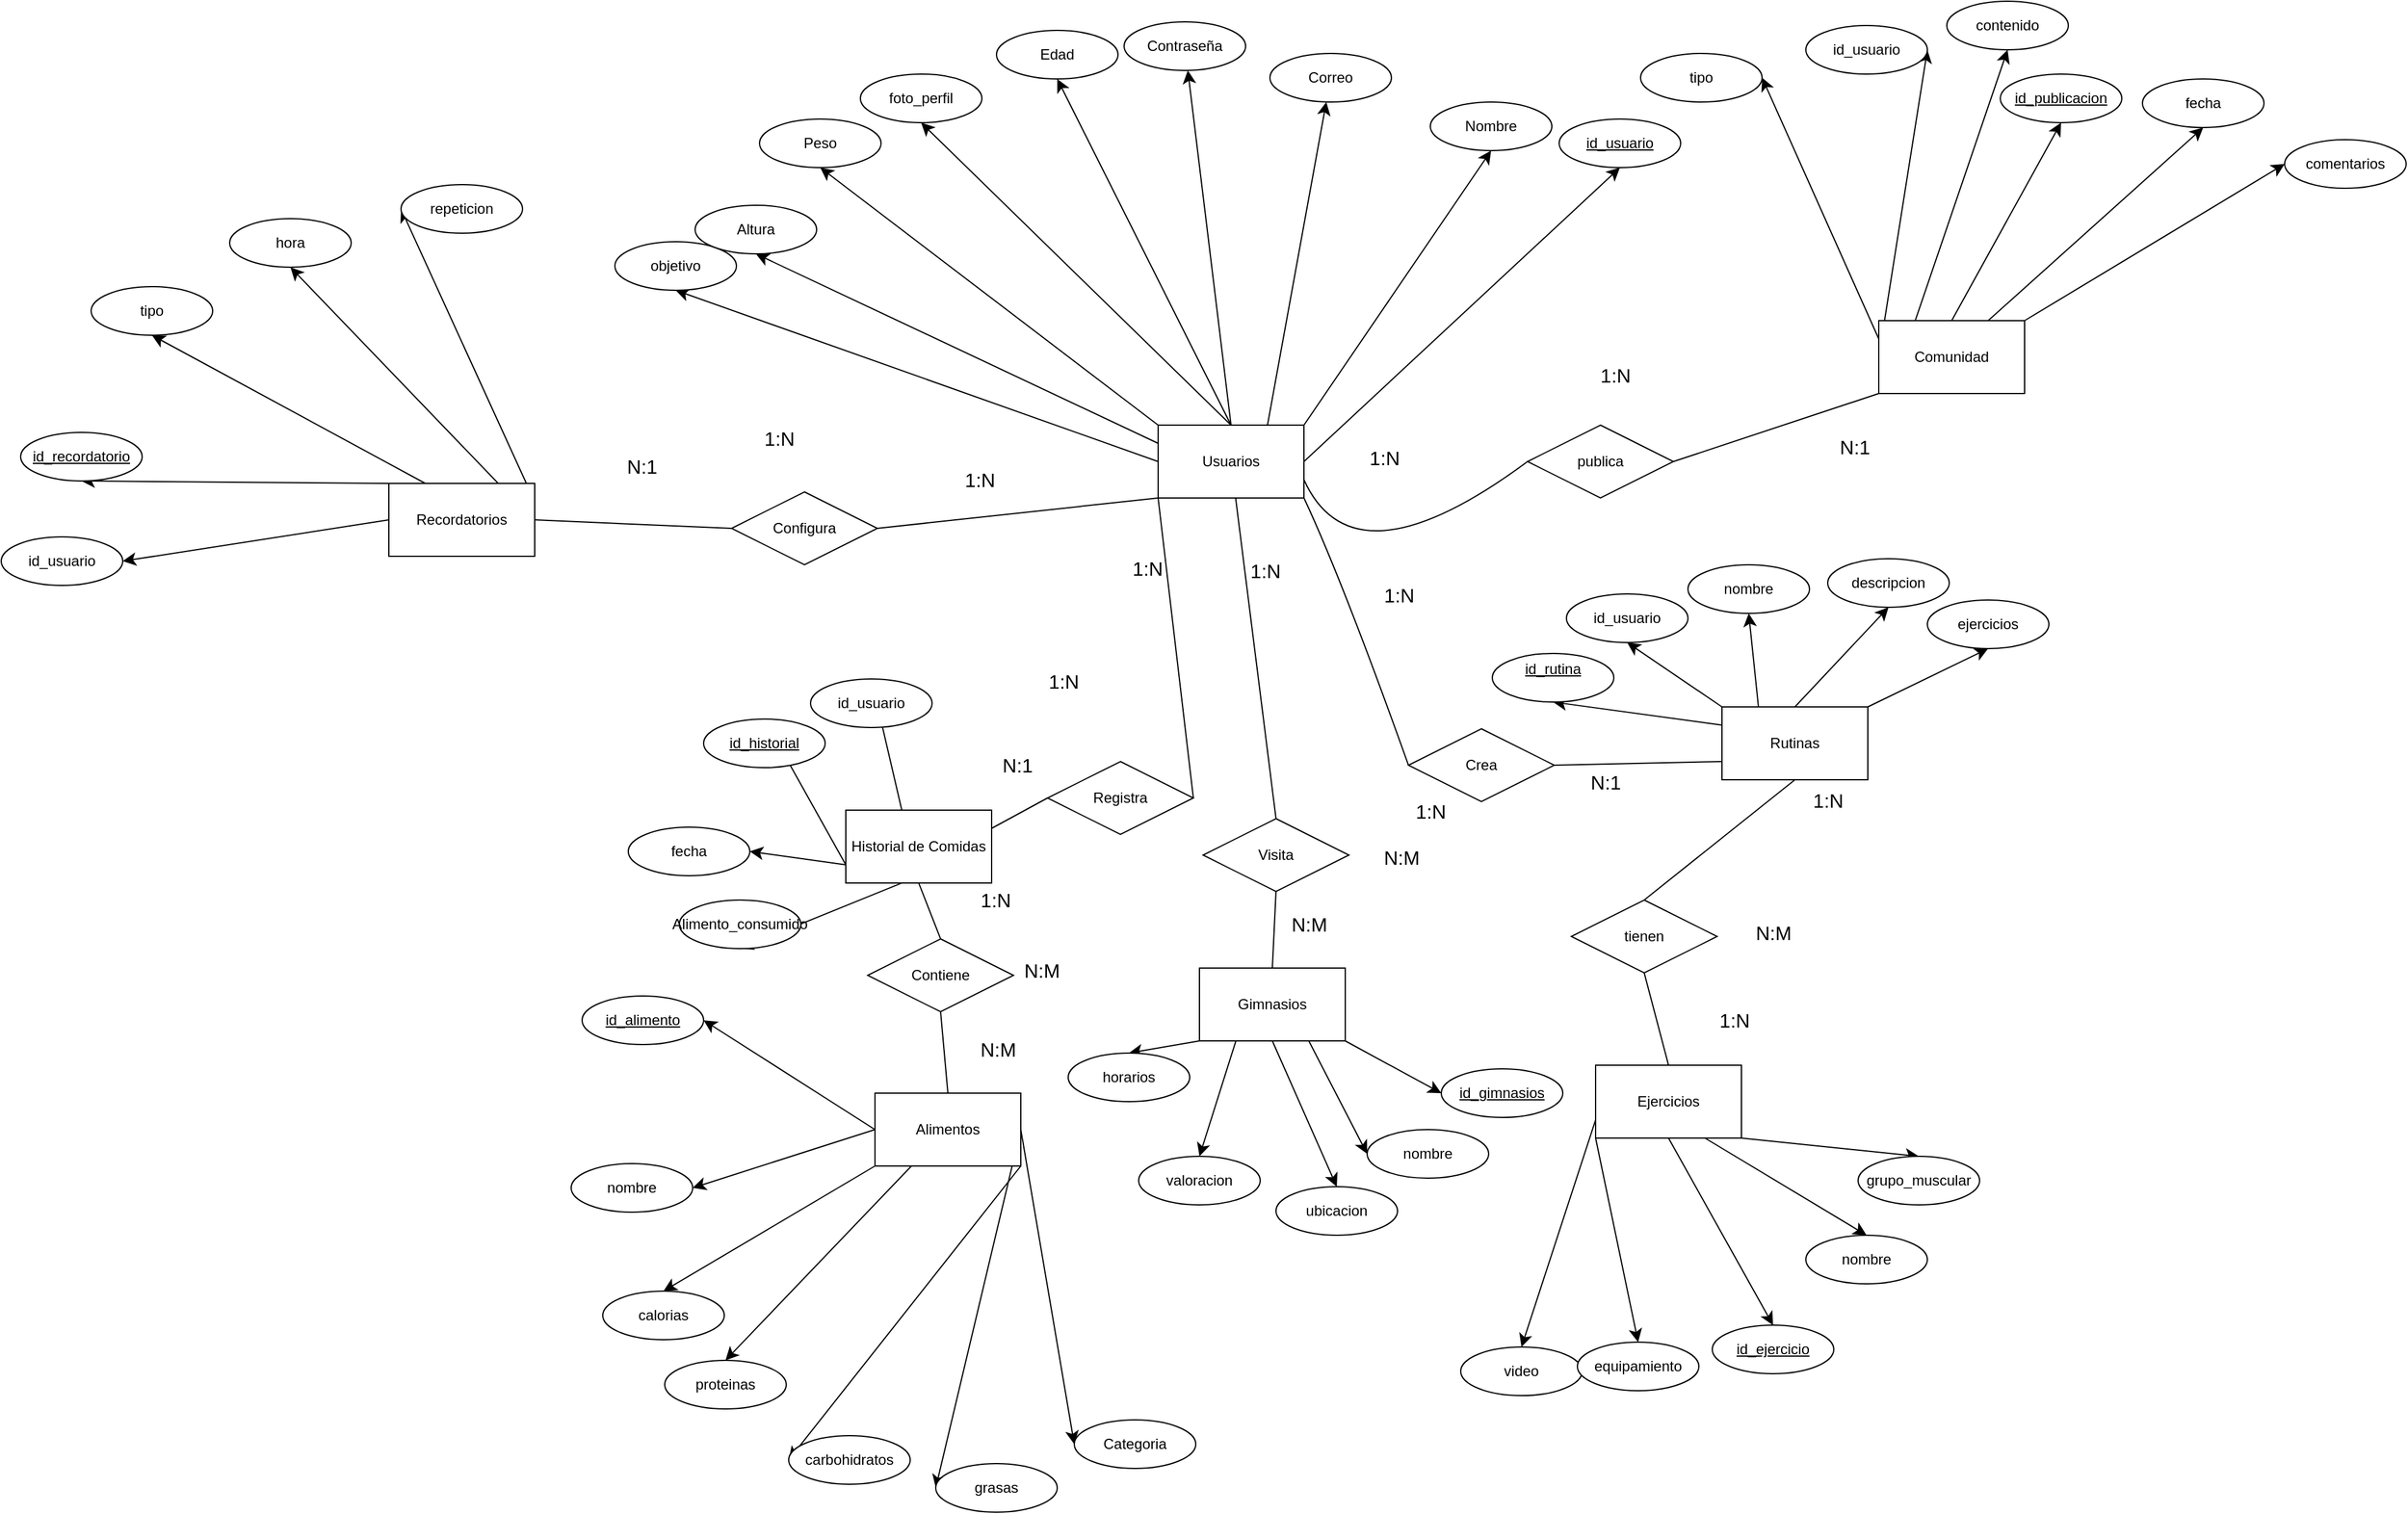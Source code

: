 <mxfile version="26.1.3">
  <diagram name="Página-1" id="ZFPIYRU_1fItYgT34Y11">
    <mxGraphModel dx="3102" dy="2144" grid="0" gridSize="10" guides="1" tooltips="1" connect="1" arrows="1" fold="1" page="0" pageScale="1" pageWidth="827" pageHeight="1169" math="0" shadow="0">
      <root>
        <mxCell id="0" />
        <mxCell id="1" parent="0" />
        <mxCell id="3aDAad2qyYazp_NvO-JW-19" style="edgeStyle=none;curved=1;rounded=0;orthogonalLoop=1;jettySize=auto;html=1;exitX=0.5;exitY=0;exitDx=0;exitDy=0;fontSize=12;startSize=8;endSize=8;" edge="1" parent="1" source="3aDAad2qyYazp_NvO-JW-2" target="3aDAad2qyYazp_NvO-JW-18">
          <mxGeometry relative="1" as="geometry" />
        </mxCell>
        <mxCell id="3aDAad2qyYazp_NvO-JW-20" style="edgeStyle=none;curved=1;rounded=0;orthogonalLoop=1;jettySize=auto;html=1;exitX=0.75;exitY=0;exitDx=0;exitDy=0;fontSize=12;startSize=8;endSize=8;" edge="1" parent="1" source="3aDAad2qyYazp_NvO-JW-2" target="3aDAad2qyYazp_NvO-JW-17">
          <mxGeometry relative="1" as="geometry" />
        </mxCell>
        <mxCell id="3aDAad2qyYazp_NvO-JW-21" style="edgeStyle=none;curved=1;rounded=0;orthogonalLoop=1;jettySize=auto;html=1;exitX=1;exitY=0;exitDx=0;exitDy=0;entryX=0.5;entryY=1;entryDx=0;entryDy=0;fontSize=12;startSize=8;endSize=8;" edge="1" parent="1" source="3aDAad2qyYazp_NvO-JW-2" target="3aDAad2qyYazp_NvO-JW-16">
          <mxGeometry relative="1" as="geometry" />
        </mxCell>
        <mxCell id="3aDAad2qyYazp_NvO-JW-22" style="edgeStyle=none;curved=1;rounded=0;orthogonalLoop=1;jettySize=auto;html=1;exitX=0.5;exitY=0;exitDx=0;exitDy=0;entryX=0.5;entryY=1;entryDx=0;entryDy=0;fontSize=12;startSize=8;endSize=8;" edge="1" parent="1" source="3aDAad2qyYazp_NvO-JW-2" target="3aDAad2qyYazp_NvO-JW-15">
          <mxGeometry relative="1" as="geometry" />
        </mxCell>
        <mxCell id="3aDAad2qyYazp_NvO-JW-23" style="edgeStyle=none;curved=1;rounded=0;orthogonalLoop=1;jettySize=auto;html=1;exitX=0.5;exitY=0;exitDx=0;exitDy=0;entryX=0.5;entryY=1;entryDx=0;entryDy=0;fontSize=12;startSize=8;endSize=8;" edge="1" parent="1" source="3aDAad2qyYazp_NvO-JW-2" target="3aDAad2qyYazp_NvO-JW-14">
          <mxGeometry relative="1" as="geometry" />
        </mxCell>
        <mxCell id="3aDAad2qyYazp_NvO-JW-24" style="edgeStyle=none;curved=1;rounded=0;orthogonalLoop=1;jettySize=auto;html=1;exitX=0;exitY=0;exitDx=0;exitDy=0;entryX=0.5;entryY=1;entryDx=0;entryDy=0;fontSize=12;startSize=8;endSize=8;" edge="1" parent="1" source="3aDAad2qyYazp_NvO-JW-2" target="3aDAad2qyYazp_NvO-JW-13">
          <mxGeometry relative="1" as="geometry" />
        </mxCell>
        <mxCell id="3aDAad2qyYazp_NvO-JW-27" style="edgeStyle=none;curved=1;rounded=0;orthogonalLoop=1;jettySize=auto;html=1;exitX=0;exitY=0.5;exitDx=0;exitDy=0;entryX=0.5;entryY=1;entryDx=0;entryDy=0;fontSize=12;startSize=8;endSize=8;" edge="1" parent="1" source="3aDAad2qyYazp_NvO-JW-2" target="3aDAad2qyYazp_NvO-JW-10">
          <mxGeometry relative="1" as="geometry" />
        </mxCell>
        <mxCell id="3aDAad2qyYazp_NvO-JW-28" style="edgeStyle=none;curved=1;rounded=0;orthogonalLoop=1;jettySize=auto;html=1;exitX=0;exitY=0.25;exitDx=0;exitDy=0;entryX=0.5;entryY=1;entryDx=0;entryDy=0;fontSize=12;startSize=8;endSize=8;" edge="1" parent="1" source="3aDAad2qyYazp_NvO-JW-2" target="3aDAad2qyYazp_NvO-JW-11">
          <mxGeometry relative="1" as="geometry" />
        </mxCell>
        <mxCell id="3aDAad2qyYazp_NvO-JW-30" style="edgeStyle=none;curved=1;rounded=0;orthogonalLoop=1;jettySize=auto;html=1;exitX=1;exitY=0.5;exitDx=0;exitDy=0;entryX=0.5;entryY=1;entryDx=0;entryDy=0;fontSize=12;startSize=8;endSize=8;" edge="1" parent="1" source="3aDAad2qyYazp_NvO-JW-2" target="3aDAad2qyYazp_NvO-JW-29">
          <mxGeometry relative="1" as="geometry" />
        </mxCell>
        <mxCell id="3aDAad2qyYazp_NvO-JW-2" value="Usuarios" style="rounded=0;whiteSpace=wrap;html=1;" vertex="1" parent="1">
          <mxGeometry x="-497" y="-219" width="120" height="60" as="geometry" />
        </mxCell>
        <mxCell id="3aDAad2qyYazp_NvO-JW-38" style="edgeStyle=none;curved=1;rounded=0;orthogonalLoop=1;jettySize=auto;html=1;exitX=0;exitY=0.5;exitDx=0;exitDy=0;entryX=1;entryY=0.5;entryDx=0;entryDy=0;fontSize=12;startSize=8;endSize=8;" edge="1" parent="1" source="3aDAad2qyYazp_NvO-JW-3" target="3aDAad2qyYazp_NvO-JW-31">
          <mxGeometry relative="1" as="geometry" />
        </mxCell>
        <mxCell id="3aDAad2qyYazp_NvO-JW-39" style="edgeStyle=none;curved=1;rounded=0;orthogonalLoop=1;jettySize=auto;html=1;exitX=0;exitY=0.5;exitDx=0;exitDy=0;entryX=1;entryY=0.5;entryDx=0;entryDy=0;fontSize=12;startSize=8;endSize=8;" edge="1" parent="1" source="3aDAad2qyYazp_NvO-JW-3" target="3aDAad2qyYazp_NvO-JW-32">
          <mxGeometry relative="1" as="geometry" />
        </mxCell>
        <mxCell id="3aDAad2qyYazp_NvO-JW-40" style="edgeStyle=none;curved=1;rounded=0;orthogonalLoop=1;jettySize=auto;html=1;exitX=0;exitY=1;exitDx=0;exitDy=0;entryX=0.5;entryY=0;entryDx=0;entryDy=0;fontSize=12;startSize=8;endSize=8;" edge="1" parent="1" source="3aDAad2qyYazp_NvO-JW-3" target="3aDAad2qyYazp_NvO-JW-37">
          <mxGeometry relative="1" as="geometry" />
        </mxCell>
        <mxCell id="3aDAad2qyYazp_NvO-JW-41" style="edgeStyle=none;curved=1;rounded=0;orthogonalLoop=1;jettySize=auto;html=1;exitX=0.25;exitY=1;exitDx=0;exitDy=0;entryX=0.5;entryY=0;entryDx=0;entryDy=0;fontSize=12;startSize=8;endSize=8;" edge="1" parent="1" source="3aDAad2qyYazp_NvO-JW-3" target="3aDAad2qyYazp_NvO-JW-36">
          <mxGeometry relative="1" as="geometry" />
        </mxCell>
        <mxCell id="3aDAad2qyYazp_NvO-JW-42" style="edgeStyle=none;curved=1;rounded=0;orthogonalLoop=1;jettySize=auto;html=1;exitX=1;exitY=1;exitDx=0;exitDy=0;entryX=0;entryY=0.5;entryDx=0;entryDy=0;fontSize=12;startSize=8;endSize=8;" edge="1" parent="1" source="3aDAad2qyYazp_NvO-JW-3" target="3aDAad2qyYazp_NvO-JW-35">
          <mxGeometry relative="1" as="geometry" />
        </mxCell>
        <mxCell id="3aDAad2qyYazp_NvO-JW-43" style="edgeStyle=none;curved=1;rounded=0;orthogonalLoop=1;jettySize=auto;html=1;exitX=1;exitY=0.5;exitDx=0;exitDy=0;entryX=0;entryY=0.5;entryDx=0;entryDy=0;fontSize=12;startSize=8;endSize=8;" edge="1" parent="1" source="3aDAad2qyYazp_NvO-JW-3" target="3aDAad2qyYazp_NvO-JW-34">
          <mxGeometry relative="1" as="geometry" />
        </mxCell>
        <mxCell id="3aDAad2qyYazp_NvO-JW-46" style="edgeStyle=none;curved=1;rounded=0;orthogonalLoop=1;jettySize=auto;html=1;exitX=1;exitY=0.5;exitDx=0;exitDy=0;entryX=0;entryY=0.5;entryDx=0;entryDy=0;fontSize=12;startSize=8;endSize=8;" edge="1" parent="1" source="3aDAad2qyYazp_NvO-JW-3" target="3aDAad2qyYazp_NvO-JW-45">
          <mxGeometry relative="1" as="geometry" />
        </mxCell>
        <mxCell id="3aDAad2qyYazp_NvO-JW-3" value="Alimentos" style="rounded=0;whiteSpace=wrap;html=1;" vertex="1" parent="1">
          <mxGeometry x="-730" y="331" width="120" height="60" as="geometry" />
        </mxCell>
        <mxCell id="3aDAad2qyYazp_NvO-JW-50" style="edgeStyle=none;curved=1;rounded=0;orthogonalLoop=1;jettySize=auto;html=1;exitX=0;exitY=0.75;exitDx=0;exitDy=0;entryX=0.5;entryY=0;entryDx=0;entryDy=0;fontSize=12;startSize=8;endSize=8;" edge="1" parent="1" source="3aDAad2qyYazp_NvO-JW-4" target="3aDAad2qyYazp_NvO-JW-49">
          <mxGeometry relative="1" as="geometry" />
        </mxCell>
        <mxCell id="3aDAad2qyYazp_NvO-JW-51" style="edgeStyle=none;curved=1;rounded=0;orthogonalLoop=1;jettySize=auto;html=1;exitX=0.5;exitY=1;exitDx=0;exitDy=0;entryX=0.5;entryY=0;entryDx=0;entryDy=0;fontSize=12;startSize=8;endSize=8;" edge="1" parent="1" source="3aDAad2qyYazp_NvO-JW-4" target="3aDAad2qyYazp_NvO-JW-48">
          <mxGeometry relative="1" as="geometry" />
        </mxCell>
        <mxCell id="3aDAad2qyYazp_NvO-JW-54" style="edgeStyle=none;curved=1;rounded=0;orthogonalLoop=1;jettySize=auto;html=1;exitX=1;exitY=0.5;exitDx=0;exitDy=0;entryX=0.5;entryY=0;entryDx=0;entryDy=0;fontSize=12;startSize=8;endSize=8;" edge="1" parent="1" source="3aDAad2qyYazp_NvO-JW-4" target="3aDAad2qyYazp_NvO-JW-53">
          <mxGeometry relative="1" as="geometry" />
        </mxCell>
        <mxCell id="3aDAad2qyYazp_NvO-JW-4" value="Historial de Comidas" style="rounded=0;whiteSpace=wrap;html=1;" vertex="1" parent="1">
          <mxGeometry x="-754" y="98" width="120" height="60" as="geometry" />
        </mxCell>
        <mxCell id="3aDAad2qyYazp_NvO-JW-60" style="edgeStyle=none;curved=1;rounded=0;orthogonalLoop=1;jettySize=auto;html=1;exitX=0;exitY=0;exitDx=0;exitDy=0;entryX=0.5;entryY=1;entryDx=0;entryDy=0;fontSize=12;startSize=8;endSize=8;" edge="1" parent="1" source="3aDAad2qyYazp_NvO-JW-5" target="3aDAad2qyYazp_NvO-JW-59">
          <mxGeometry relative="1" as="geometry" />
        </mxCell>
        <mxCell id="3aDAad2qyYazp_NvO-JW-61" style="edgeStyle=none;curved=1;rounded=0;orthogonalLoop=1;jettySize=auto;html=1;exitX=0.25;exitY=0;exitDx=0;exitDy=0;entryX=0.5;entryY=1;entryDx=0;entryDy=0;fontSize=12;startSize=8;endSize=8;" edge="1" parent="1" source="3aDAad2qyYazp_NvO-JW-5" target="3aDAad2qyYazp_NvO-JW-58">
          <mxGeometry relative="1" as="geometry" />
        </mxCell>
        <mxCell id="3aDAad2qyYazp_NvO-JW-62" style="edgeStyle=none;curved=1;rounded=0;orthogonalLoop=1;jettySize=auto;html=1;exitX=0.5;exitY=0;exitDx=0;exitDy=0;entryX=0.5;entryY=1;entryDx=0;entryDy=0;fontSize=12;startSize=8;endSize=8;" edge="1" parent="1" source="3aDAad2qyYazp_NvO-JW-5" target="3aDAad2qyYazp_NvO-JW-57">
          <mxGeometry relative="1" as="geometry" />
        </mxCell>
        <mxCell id="3aDAad2qyYazp_NvO-JW-63" style="edgeStyle=none;curved=1;rounded=0;orthogonalLoop=1;jettySize=auto;html=1;exitX=1;exitY=0;exitDx=0;exitDy=0;entryX=0.5;entryY=1;entryDx=0;entryDy=0;fontSize=12;startSize=8;endSize=8;" edge="1" parent="1" source="3aDAad2qyYazp_NvO-JW-5" target="3aDAad2qyYazp_NvO-JW-56">
          <mxGeometry relative="1" as="geometry" />
        </mxCell>
        <mxCell id="3aDAad2qyYazp_NvO-JW-64" style="edgeStyle=none;curved=1;rounded=0;orthogonalLoop=1;jettySize=auto;html=1;exitX=0;exitY=0.25;exitDx=0;exitDy=0;entryX=0.5;entryY=1;entryDx=0;entryDy=0;fontSize=12;startSize=8;endSize=8;" edge="1" parent="1" source="3aDAad2qyYazp_NvO-JW-5" target="3aDAad2qyYazp_NvO-JW-55">
          <mxGeometry relative="1" as="geometry" />
        </mxCell>
        <mxCell id="3aDAad2qyYazp_NvO-JW-5" value="Rutinas" style="rounded=0;whiteSpace=wrap;html=1;" vertex="1" parent="1">
          <mxGeometry x="-33" y="13" width="120" height="60" as="geometry" />
        </mxCell>
        <mxCell id="3aDAad2qyYazp_NvO-JW-70" style="edgeStyle=none;curved=1;rounded=0;orthogonalLoop=1;jettySize=auto;html=1;exitX=0;exitY=1;exitDx=0;exitDy=0;entryX=0.5;entryY=0;entryDx=0;entryDy=0;fontSize=12;startSize=8;endSize=8;" edge="1" parent="1" source="3aDAad2qyYazp_NvO-JW-6" target="3aDAad2qyYazp_NvO-JW-69">
          <mxGeometry relative="1" as="geometry" />
        </mxCell>
        <mxCell id="3aDAad2qyYazp_NvO-JW-71" style="edgeStyle=none;curved=1;rounded=0;orthogonalLoop=1;jettySize=auto;html=1;exitX=0.5;exitY=1;exitDx=0;exitDy=0;entryX=0.5;entryY=0;entryDx=0;entryDy=0;fontSize=12;startSize=8;endSize=8;" edge="1" parent="1" source="3aDAad2qyYazp_NvO-JW-6" target="3aDAad2qyYazp_NvO-JW-65">
          <mxGeometry relative="1" as="geometry" />
        </mxCell>
        <mxCell id="3aDAad2qyYazp_NvO-JW-72" style="edgeStyle=none;curved=1;rounded=0;orthogonalLoop=1;jettySize=auto;html=1;exitX=0.75;exitY=1;exitDx=0;exitDy=0;entryX=0.5;entryY=0;entryDx=0;entryDy=0;fontSize=12;startSize=8;endSize=8;" edge="1" parent="1" source="3aDAad2qyYazp_NvO-JW-6" target="3aDAad2qyYazp_NvO-JW-66">
          <mxGeometry relative="1" as="geometry" />
        </mxCell>
        <mxCell id="3aDAad2qyYazp_NvO-JW-74" style="edgeStyle=none;curved=1;rounded=0;orthogonalLoop=1;jettySize=auto;html=1;exitX=0;exitY=0.75;exitDx=0;exitDy=0;entryX=0.5;entryY=0;entryDx=0;entryDy=0;fontSize=12;startSize=8;endSize=8;" edge="1" parent="1" source="3aDAad2qyYazp_NvO-JW-6" target="3aDAad2qyYazp_NvO-JW-68">
          <mxGeometry relative="1" as="geometry" />
        </mxCell>
        <mxCell id="3aDAad2qyYazp_NvO-JW-76" style="edgeStyle=none;curved=1;rounded=0;orthogonalLoop=1;jettySize=auto;html=1;exitX=1;exitY=1;exitDx=0;exitDy=0;entryX=0.5;entryY=0;entryDx=0;entryDy=0;fontSize=12;startSize=8;endSize=8;" edge="1" parent="1" source="3aDAad2qyYazp_NvO-JW-6" target="3aDAad2qyYazp_NvO-JW-67">
          <mxGeometry relative="1" as="geometry" />
        </mxCell>
        <mxCell id="3aDAad2qyYazp_NvO-JW-6" value="Ejercicios" style="rounded=0;whiteSpace=wrap;html=1;" vertex="1" parent="1">
          <mxGeometry x="-137" y="308" width="120" height="60" as="geometry" />
        </mxCell>
        <mxCell id="3aDAad2qyYazp_NvO-JW-82" style="edgeStyle=none;curved=1;rounded=0;orthogonalLoop=1;jettySize=auto;html=1;exitX=1;exitY=1;exitDx=0;exitDy=0;entryX=0;entryY=0.5;entryDx=0;entryDy=0;fontSize=12;startSize=8;endSize=8;" edge="1" parent="1" source="3aDAad2qyYazp_NvO-JW-7" target="3aDAad2qyYazp_NvO-JW-77">
          <mxGeometry relative="1" as="geometry" />
        </mxCell>
        <mxCell id="3aDAad2qyYazp_NvO-JW-83" style="edgeStyle=none;curved=1;rounded=0;orthogonalLoop=1;jettySize=auto;html=1;exitX=0.75;exitY=1;exitDx=0;exitDy=0;entryX=0;entryY=0.5;entryDx=0;entryDy=0;fontSize=12;startSize=8;endSize=8;" edge="1" parent="1" source="3aDAad2qyYazp_NvO-JW-7" target="3aDAad2qyYazp_NvO-JW-78">
          <mxGeometry relative="1" as="geometry" />
        </mxCell>
        <mxCell id="3aDAad2qyYazp_NvO-JW-84" style="edgeStyle=none;curved=1;rounded=0;orthogonalLoop=1;jettySize=auto;html=1;exitX=0.5;exitY=1;exitDx=0;exitDy=0;entryX=0.5;entryY=0;entryDx=0;entryDy=0;fontSize=12;startSize=8;endSize=8;" edge="1" parent="1" source="3aDAad2qyYazp_NvO-JW-7" target="3aDAad2qyYazp_NvO-JW-79">
          <mxGeometry relative="1" as="geometry" />
        </mxCell>
        <mxCell id="3aDAad2qyYazp_NvO-JW-85" style="edgeStyle=none;curved=1;rounded=0;orthogonalLoop=1;jettySize=auto;html=1;exitX=0.25;exitY=1;exitDx=0;exitDy=0;fontSize=12;startSize=8;endSize=8;entryX=0.5;entryY=0;entryDx=0;entryDy=0;" edge="1" parent="1" source="3aDAad2qyYazp_NvO-JW-7" target="3aDAad2qyYazp_NvO-JW-80">
          <mxGeometry relative="1" as="geometry" />
        </mxCell>
        <mxCell id="3aDAad2qyYazp_NvO-JW-86" style="edgeStyle=none;curved=1;rounded=0;orthogonalLoop=1;jettySize=auto;html=1;exitX=0;exitY=1;exitDx=0;exitDy=0;entryX=0.5;entryY=0;entryDx=0;entryDy=0;fontSize=12;startSize=8;endSize=8;" edge="1" parent="1" source="3aDAad2qyYazp_NvO-JW-7" target="3aDAad2qyYazp_NvO-JW-81">
          <mxGeometry relative="1" as="geometry" />
        </mxCell>
        <mxCell id="3aDAad2qyYazp_NvO-JW-7" value="Gimnasios" style="rounded=0;whiteSpace=wrap;html=1;" vertex="1" parent="1">
          <mxGeometry x="-463" y="228" width="120" height="60" as="geometry" />
        </mxCell>
        <mxCell id="3aDAad2qyYazp_NvO-JW-94" style="edgeStyle=none;curved=1;rounded=0;orthogonalLoop=1;jettySize=auto;html=1;exitX=0;exitY=0.5;exitDx=0;exitDy=0;entryX=1;entryY=0.5;entryDx=0;entryDy=0;fontSize=12;startSize=8;endSize=8;" edge="1" parent="1" source="3aDAad2qyYazp_NvO-JW-8" target="3aDAad2qyYazp_NvO-JW-90">
          <mxGeometry relative="1" as="geometry" />
        </mxCell>
        <mxCell id="3aDAad2qyYazp_NvO-JW-95" style="edgeStyle=none;curved=1;rounded=0;orthogonalLoop=1;jettySize=auto;html=1;exitX=0;exitY=0.25;exitDx=0;exitDy=0;entryX=1;entryY=0.5;entryDx=0;entryDy=0;fontSize=12;startSize=8;endSize=8;" edge="1" parent="1" source="3aDAad2qyYazp_NvO-JW-8" target="3aDAad2qyYazp_NvO-JW-91">
          <mxGeometry relative="1" as="geometry" />
        </mxCell>
        <mxCell id="3aDAad2qyYazp_NvO-JW-96" style="edgeStyle=none;curved=1;rounded=0;orthogonalLoop=1;jettySize=auto;html=1;exitX=0.25;exitY=0;exitDx=0;exitDy=0;entryX=0.5;entryY=1;entryDx=0;entryDy=0;fontSize=12;startSize=8;endSize=8;" edge="1" parent="1" source="3aDAad2qyYazp_NvO-JW-8" target="3aDAad2qyYazp_NvO-JW-92">
          <mxGeometry relative="1" as="geometry" />
        </mxCell>
        <mxCell id="3aDAad2qyYazp_NvO-JW-97" style="edgeStyle=none;curved=1;rounded=0;orthogonalLoop=1;jettySize=auto;html=1;exitX=0.5;exitY=0;exitDx=0;exitDy=0;entryX=0.5;entryY=1;entryDx=0;entryDy=0;fontSize=12;startSize=8;endSize=8;" edge="1" parent="1" source="3aDAad2qyYazp_NvO-JW-8" target="3aDAad2qyYazp_NvO-JW-87">
          <mxGeometry relative="1" as="geometry" />
        </mxCell>
        <mxCell id="3aDAad2qyYazp_NvO-JW-98" style="edgeStyle=none;curved=1;rounded=0;orthogonalLoop=1;jettySize=auto;html=1;exitX=0.75;exitY=0;exitDx=0;exitDy=0;entryX=0.5;entryY=1;entryDx=0;entryDy=0;fontSize=12;startSize=8;endSize=8;" edge="1" parent="1" source="3aDAad2qyYazp_NvO-JW-8" target="3aDAad2qyYazp_NvO-JW-93">
          <mxGeometry relative="1" as="geometry" />
        </mxCell>
        <mxCell id="3aDAad2qyYazp_NvO-JW-99" style="edgeStyle=none;curved=1;rounded=0;orthogonalLoop=1;jettySize=auto;html=1;exitX=1;exitY=0;exitDx=0;exitDy=0;entryX=0;entryY=0.5;entryDx=0;entryDy=0;fontSize=12;startSize=8;endSize=8;" edge="1" parent="1" source="3aDAad2qyYazp_NvO-JW-8" target="3aDAad2qyYazp_NvO-JW-89">
          <mxGeometry relative="1" as="geometry" />
        </mxCell>
        <mxCell id="3aDAad2qyYazp_NvO-JW-8" value="Comunidad" style="rounded=0;whiteSpace=wrap;html=1;" vertex="1" parent="1">
          <mxGeometry x="96" y="-305" width="120" height="60" as="geometry" />
        </mxCell>
        <mxCell id="3aDAad2qyYazp_NvO-JW-106" style="edgeStyle=none;curved=1;rounded=0;orthogonalLoop=1;jettySize=auto;html=1;exitX=0;exitY=0.5;exitDx=0;exitDy=0;entryX=1;entryY=0.5;entryDx=0;entryDy=0;fontSize=12;startSize=8;endSize=8;" edge="1" parent="1" source="3aDAad2qyYazp_NvO-JW-9" target="3aDAad2qyYazp_NvO-JW-102">
          <mxGeometry relative="1" as="geometry" />
        </mxCell>
        <mxCell id="3aDAad2qyYazp_NvO-JW-107" style="edgeStyle=none;curved=1;rounded=0;orthogonalLoop=1;jettySize=auto;html=1;exitX=0;exitY=0;exitDx=0;exitDy=0;entryX=0.5;entryY=1;entryDx=0;entryDy=0;fontSize=12;startSize=8;endSize=8;" edge="1" parent="1" source="3aDAad2qyYazp_NvO-JW-9" target="3aDAad2qyYazp_NvO-JW-101">
          <mxGeometry relative="1" as="geometry" />
        </mxCell>
        <mxCell id="3aDAad2qyYazp_NvO-JW-108" style="edgeStyle=none;curved=1;rounded=0;orthogonalLoop=1;jettySize=auto;html=1;exitX=0.25;exitY=0;exitDx=0;exitDy=0;entryX=0.5;entryY=1;entryDx=0;entryDy=0;fontSize=12;startSize=8;endSize=8;" edge="1" parent="1" source="3aDAad2qyYazp_NvO-JW-9" target="3aDAad2qyYazp_NvO-JW-105">
          <mxGeometry relative="1" as="geometry" />
        </mxCell>
        <mxCell id="3aDAad2qyYazp_NvO-JW-109" style="edgeStyle=none;curved=1;rounded=0;orthogonalLoop=1;jettySize=auto;html=1;exitX=0.75;exitY=0;exitDx=0;exitDy=0;entryX=0.5;entryY=1;entryDx=0;entryDy=0;fontSize=12;startSize=8;endSize=8;" edge="1" parent="1" source="3aDAad2qyYazp_NvO-JW-9" target="3aDAad2qyYazp_NvO-JW-104">
          <mxGeometry relative="1" as="geometry" />
        </mxCell>
        <mxCell id="3aDAad2qyYazp_NvO-JW-110" style="edgeStyle=none;curved=1;rounded=0;orthogonalLoop=1;jettySize=auto;html=1;exitX=1;exitY=0.25;exitDx=0;exitDy=0;entryX=0;entryY=0.5;entryDx=0;entryDy=0;fontSize=12;startSize=8;endSize=8;" edge="1" parent="1" source="3aDAad2qyYazp_NvO-JW-9" target="3aDAad2qyYazp_NvO-JW-103">
          <mxGeometry relative="1" as="geometry" />
        </mxCell>
        <mxCell id="3aDAad2qyYazp_NvO-JW-9" value="Recordatorios" style="rounded=0;whiteSpace=wrap;html=1;" vertex="1" parent="1">
          <mxGeometry x="-1130" y="-171" width="120" height="60" as="geometry" />
        </mxCell>
        <mxCell id="3aDAad2qyYazp_NvO-JW-10" value="objetivo" style="ellipse;whiteSpace=wrap;html=1;align=center;" vertex="1" parent="1">
          <mxGeometry x="-944" y="-370" width="100" height="40" as="geometry" />
        </mxCell>
        <mxCell id="3aDAad2qyYazp_NvO-JW-11" value="Altura" style="ellipse;whiteSpace=wrap;html=1;align=center;" vertex="1" parent="1">
          <mxGeometry x="-878" y="-400" width="100" height="40" as="geometry" />
        </mxCell>
        <mxCell id="3aDAad2qyYazp_NvO-JW-13" value="Peso" style="ellipse;whiteSpace=wrap;html=1;align=center;" vertex="1" parent="1">
          <mxGeometry x="-825" y="-471" width="100" height="40" as="geometry" />
        </mxCell>
        <mxCell id="3aDAad2qyYazp_NvO-JW-14" value="foto_perfil" style="ellipse;whiteSpace=wrap;html=1;align=center;" vertex="1" parent="1">
          <mxGeometry x="-742" y="-508" width="100" height="40" as="geometry" />
        </mxCell>
        <mxCell id="3aDAad2qyYazp_NvO-JW-15" value="Edad" style="ellipse;whiteSpace=wrap;html=1;align=center;" vertex="1" parent="1">
          <mxGeometry x="-630" y="-544" width="100" height="40" as="geometry" />
        </mxCell>
        <mxCell id="3aDAad2qyYazp_NvO-JW-16" value="Nombre" style="ellipse;whiteSpace=wrap;html=1;align=center;" vertex="1" parent="1">
          <mxGeometry x="-273" y="-485" width="100" height="40" as="geometry" />
        </mxCell>
        <mxCell id="3aDAad2qyYazp_NvO-JW-17" value="Correo" style="ellipse;whiteSpace=wrap;html=1;align=center;" vertex="1" parent="1">
          <mxGeometry x="-405" y="-525" width="100" height="40" as="geometry" />
        </mxCell>
        <mxCell id="3aDAad2qyYazp_NvO-JW-18" value="Contraseña" style="ellipse;whiteSpace=wrap;html=1;align=center;" vertex="1" parent="1">
          <mxGeometry x="-525" y="-551" width="100" height="40" as="geometry" />
        </mxCell>
        <mxCell id="3aDAad2qyYazp_NvO-JW-25" style="edgeStyle=none;curved=1;rounded=0;orthogonalLoop=1;jettySize=auto;html=1;exitX=1;exitY=1;exitDx=0;exitDy=0;fontSize=12;startSize=8;endSize=8;" edge="1" parent="1" source="3aDAad2qyYazp_NvO-JW-18" target="3aDAad2qyYazp_NvO-JW-18">
          <mxGeometry relative="1" as="geometry" />
        </mxCell>
        <mxCell id="3aDAad2qyYazp_NvO-JW-29" value="id_usuario" style="ellipse;whiteSpace=wrap;html=1;align=center;fontStyle=4;" vertex="1" parent="1">
          <mxGeometry x="-167" y="-471" width="100" height="40" as="geometry" />
        </mxCell>
        <mxCell id="3aDAad2qyYazp_NvO-JW-31" value="id_alimento" style="ellipse;whiteSpace=wrap;html=1;align=center;fontStyle=4;" vertex="1" parent="1">
          <mxGeometry x="-971" y="251" width="100" height="40" as="geometry" />
        </mxCell>
        <mxCell id="3aDAad2qyYazp_NvO-JW-32" value="nombre" style="ellipse;whiteSpace=wrap;html=1;align=center;" vertex="1" parent="1">
          <mxGeometry x="-980" y="389" width="100" height="40" as="geometry" />
        </mxCell>
        <mxCell id="3aDAad2qyYazp_NvO-JW-34" value="grasas" style="ellipse;whiteSpace=wrap;html=1;align=center;" vertex="1" parent="1">
          <mxGeometry x="-680" y="636" width="100" height="40" as="geometry" />
        </mxCell>
        <mxCell id="3aDAad2qyYazp_NvO-JW-35" value="carbohidratos" style="ellipse;whiteSpace=wrap;html=1;align=center;" vertex="1" parent="1">
          <mxGeometry x="-801" y="613" width="100" height="40" as="geometry" />
        </mxCell>
        <mxCell id="3aDAad2qyYazp_NvO-JW-36" value="proteinas" style="ellipse;whiteSpace=wrap;html=1;align=center;" vertex="1" parent="1">
          <mxGeometry x="-903" y="551" width="100" height="40" as="geometry" />
        </mxCell>
        <mxCell id="3aDAad2qyYazp_NvO-JW-37" value="calorias" style="ellipse;whiteSpace=wrap;html=1;align=center;" vertex="1" parent="1">
          <mxGeometry x="-954" y="494" width="100" height="40" as="geometry" />
        </mxCell>
        <mxCell id="3aDAad2qyYazp_NvO-JW-45" value="Categoria" style="ellipse;whiteSpace=wrap;html=1;align=center;" vertex="1" parent="1">
          <mxGeometry x="-566" y="600" width="100" height="40" as="geometry" />
        </mxCell>
        <mxCell id="3aDAad2qyYazp_NvO-JW-47" value="fecha" style="ellipse;whiteSpace=wrap;html=1;align=center;" vertex="1" parent="1">
          <mxGeometry x="-933" y="112" width="100" height="40" as="geometry" />
        </mxCell>
        <mxCell id="3aDAad2qyYazp_NvO-JW-48" value="id_usuario" style="ellipse;whiteSpace=wrap;html=1;align=center;" vertex="1" parent="1">
          <mxGeometry x="-783" y="-10" width="100" height="40" as="geometry" />
        </mxCell>
        <mxCell id="3aDAad2qyYazp_NvO-JW-49" value="id_historial" style="ellipse;whiteSpace=wrap;html=1;align=center;fontStyle=4;" vertex="1" parent="1">
          <mxGeometry x="-871" y="23" width="100" height="40" as="geometry" />
        </mxCell>
        <mxCell id="3aDAad2qyYazp_NvO-JW-52" style="edgeStyle=none;curved=1;rounded=0;orthogonalLoop=1;jettySize=auto;html=1;exitX=0;exitY=0.75;exitDx=0;exitDy=0;entryX=1;entryY=0.5;entryDx=0;entryDy=0;fontSize=12;startSize=8;endSize=8;" edge="1" parent="1" source="3aDAad2qyYazp_NvO-JW-4" target="3aDAad2qyYazp_NvO-JW-47">
          <mxGeometry relative="1" as="geometry" />
        </mxCell>
        <mxCell id="3aDAad2qyYazp_NvO-JW-53" value="Alimento_consumido" style="ellipse;whiteSpace=wrap;html=1;align=center;direction=west;" vertex="1" parent="1">
          <mxGeometry x="-891" y="172" width="100" height="40" as="geometry" />
        </mxCell>
        <mxCell id="3aDAad2qyYazp_NvO-JW-55" value="id_rutina&lt;div&gt;&lt;br&gt;&lt;/div&gt;" style="ellipse;whiteSpace=wrap;html=1;align=center;fontStyle=4;" vertex="1" parent="1">
          <mxGeometry x="-222" y="-31" width="100" height="40" as="geometry" />
        </mxCell>
        <mxCell id="3aDAad2qyYazp_NvO-JW-56" value="ejercicios" style="ellipse;whiteSpace=wrap;html=1;align=center;" vertex="1" parent="1">
          <mxGeometry x="136" y="-75" width="100" height="40" as="geometry" />
        </mxCell>
        <mxCell id="3aDAad2qyYazp_NvO-JW-57" value="descripcion" style="ellipse;whiteSpace=wrap;html=1;align=center;" vertex="1" parent="1">
          <mxGeometry x="54" y="-109" width="100" height="40" as="geometry" />
        </mxCell>
        <mxCell id="3aDAad2qyYazp_NvO-JW-58" value="nombre" style="ellipse;whiteSpace=wrap;html=1;align=center;" vertex="1" parent="1">
          <mxGeometry x="-61" y="-104" width="100" height="40" as="geometry" />
        </mxCell>
        <mxCell id="3aDAad2qyYazp_NvO-JW-59" value="id_usuario" style="ellipse;whiteSpace=wrap;html=1;align=center;" vertex="1" parent="1">
          <mxGeometry x="-161" y="-80" width="100" height="40" as="geometry" />
        </mxCell>
        <mxCell id="3aDAad2qyYazp_NvO-JW-65" value="id_ejercicio" style="ellipse;whiteSpace=wrap;html=1;align=center;fontStyle=4;" vertex="1" parent="1">
          <mxGeometry x="-41" y="522" width="100" height="40" as="geometry" />
        </mxCell>
        <mxCell id="3aDAad2qyYazp_NvO-JW-66" value="nombre" style="ellipse;whiteSpace=wrap;html=1;align=center;" vertex="1" parent="1">
          <mxGeometry x="36" y="448" width="100" height="40" as="geometry" />
        </mxCell>
        <mxCell id="3aDAad2qyYazp_NvO-JW-67" value="grupo_muscular" style="ellipse;whiteSpace=wrap;html=1;align=center;" vertex="1" parent="1">
          <mxGeometry x="79" y="383" width="100" height="40" as="geometry" />
        </mxCell>
        <mxCell id="3aDAad2qyYazp_NvO-JW-68" value="video" style="ellipse;whiteSpace=wrap;html=1;align=center;" vertex="1" parent="1">
          <mxGeometry x="-248" y="540" width="100" height="40" as="geometry" />
        </mxCell>
        <mxCell id="3aDAad2qyYazp_NvO-JW-69" value="equipamiento" style="ellipse;whiteSpace=wrap;html=1;align=center;" vertex="1" parent="1">
          <mxGeometry x="-152" y="536" width="100" height="40" as="geometry" />
        </mxCell>
        <mxCell id="3aDAad2qyYazp_NvO-JW-77" value="id_gimnasios" style="ellipse;whiteSpace=wrap;html=1;align=center;fontStyle=4;" vertex="1" parent="1">
          <mxGeometry x="-264" y="311" width="100" height="40" as="geometry" />
        </mxCell>
        <mxCell id="3aDAad2qyYazp_NvO-JW-78" value="nombre" style="ellipse;whiteSpace=wrap;html=1;align=center;" vertex="1" parent="1">
          <mxGeometry x="-325" y="361" width="100" height="40" as="geometry" />
        </mxCell>
        <mxCell id="3aDAad2qyYazp_NvO-JW-79" value="ubicacion" style="ellipse;whiteSpace=wrap;html=1;align=center;" vertex="1" parent="1">
          <mxGeometry x="-400" y="408" width="100" height="40" as="geometry" />
        </mxCell>
        <mxCell id="3aDAad2qyYazp_NvO-JW-80" value="valoracion" style="ellipse;whiteSpace=wrap;html=1;align=center;" vertex="1" parent="1">
          <mxGeometry x="-513" y="383" width="100" height="40" as="geometry" />
        </mxCell>
        <mxCell id="3aDAad2qyYazp_NvO-JW-81" value="horarios" style="ellipse;whiteSpace=wrap;html=1;align=center;" vertex="1" parent="1">
          <mxGeometry x="-571" y="298" width="100" height="40" as="geometry" />
        </mxCell>
        <mxCell id="3aDAad2qyYazp_NvO-JW-87" value="id_publicacion" style="ellipse;whiteSpace=wrap;html=1;align=center;fontStyle=4;" vertex="1" parent="1">
          <mxGeometry x="196" y="-508" width="100" height="40" as="geometry" />
        </mxCell>
        <mxCell id="3aDAad2qyYazp_NvO-JW-89" value="comentarios" style="ellipse;whiteSpace=wrap;html=1;align=center;" vertex="1" parent="1">
          <mxGeometry x="430" y="-454" width="100" height="40" as="geometry" />
        </mxCell>
        <mxCell id="3aDAad2qyYazp_NvO-JW-90" value="id_usuario" style="ellipse;whiteSpace=wrap;html=1;align=center;" vertex="1" parent="1">
          <mxGeometry x="36" y="-548" width="100" height="40" as="geometry" />
        </mxCell>
        <mxCell id="3aDAad2qyYazp_NvO-JW-91" value="tipo" style="ellipse;whiteSpace=wrap;html=1;align=center;" vertex="1" parent="1">
          <mxGeometry x="-100" y="-525" width="100" height="40" as="geometry" />
        </mxCell>
        <mxCell id="3aDAad2qyYazp_NvO-JW-92" value="contenido" style="ellipse;whiteSpace=wrap;html=1;align=center;" vertex="1" parent="1">
          <mxGeometry x="152" y="-568" width="100" height="40" as="geometry" />
        </mxCell>
        <mxCell id="3aDAad2qyYazp_NvO-JW-93" value="fecha" style="ellipse;whiteSpace=wrap;html=1;align=center;" vertex="1" parent="1">
          <mxGeometry x="313" y="-504" width="100" height="40" as="geometry" />
        </mxCell>
        <mxCell id="3aDAad2qyYazp_NvO-JW-101" value="id_recordatorio" style="ellipse;whiteSpace=wrap;html=1;align=center;fontStyle=4;" vertex="1" parent="1">
          <mxGeometry x="-1433" y="-213" width="100" height="40" as="geometry" />
        </mxCell>
        <mxCell id="3aDAad2qyYazp_NvO-JW-102" value="id_usuario" style="ellipse;whiteSpace=wrap;html=1;align=center;" vertex="1" parent="1">
          <mxGeometry x="-1449" y="-127" width="100" height="40" as="geometry" />
        </mxCell>
        <mxCell id="3aDAad2qyYazp_NvO-JW-103" value="repeticion" style="ellipse;whiteSpace=wrap;html=1;align=center;" vertex="1" parent="1">
          <mxGeometry x="-1120" y="-417" width="100" height="40" as="geometry" />
        </mxCell>
        <mxCell id="3aDAad2qyYazp_NvO-JW-104" value="hora" style="ellipse;whiteSpace=wrap;html=1;align=center;" vertex="1" parent="1">
          <mxGeometry x="-1261" y="-389" width="100" height="40" as="geometry" />
        </mxCell>
        <mxCell id="3aDAad2qyYazp_NvO-JW-105" value="tipo" style="ellipse;whiteSpace=wrap;html=1;align=center;" vertex="1" parent="1">
          <mxGeometry x="-1375" y="-333" width="100" height="40" as="geometry" />
        </mxCell>
        <mxCell id="3aDAad2qyYazp_NvO-JW-111" style="edgeStyle=none;curved=1;rounded=0;orthogonalLoop=1;jettySize=auto;html=1;exitX=0.5;exitY=0;exitDx=0;exitDy=0;fontSize=12;startSize=8;endSize=8;" edge="1" parent="1" source="3aDAad2qyYazp_NvO-JW-48" target="3aDAad2qyYazp_NvO-JW-48">
          <mxGeometry relative="1" as="geometry" />
        </mxCell>
        <mxCell id="3aDAad2qyYazp_NvO-JW-112" value="Registra" style="shape=rhombus;perimeter=rhombusPerimeter;whiteSpace=wrap;html=1;align=center;" vertex="1" parent="1">
          <mxGeometry x="-588" y="58" width="120" height="60" as="geometry" />
        </mxCell>
        <mxCell id="3aDAad2qyYazp_NvO-JW-114" value="" style="endArrow=none;html=1;rounded=0;fontSize=12;startSize=8;endSize=8;curved=1;exitX=1;exitY=0.25;exitDx=0;exitDy=0;entryX=0;entryY=0.5;entryDx=0;entryDy=0;" edge="1" parent="1" source="3aDAad2qyYazp_NvO-JW-4" target="3aDAad2qyYazp_NvO-JW-112">
          <mxGeometry relative="1" as="geometry">
            <mxPoint x="-212" y="245" as="sourcePoint" />
            <mxPoint x="-52" y="245" as="targetPoint" />
          </mxGeometry>
        </mxCell>
        <mxCell id="3aDAad2qyYazp_NvO-JW-115" value="" style="endArrow=none;html=1;rounded=0;fontSize=12;startSize=8;endSize=8;curved=1;exitX=1;exitY=0.5;exitDx=0;exitDy=0;entryX=0;entryY=1;entryDx=0;entryDy=0;" edge="1" parent="1" source="3aDAad2qyYazp_NvO-JW-112" target="3aDAad2qyYazp_NvO-JW-2">
          <mxGeometry relative="1" as="geometry">
            <mxPoint x="-624" y="123" as="sourcePoint" />
            <mxPoint x="-578" y="98" as="targetPoint" />
          </mxGeometry>
        </mxCell>
        <mxCell id="3aDAad2qyYazp_NvO-JW-116" value="" style="endArrow=none;html=1;rounded=0;fontSize=12;startSize=8;endSize=8;curved=1;exitX=0.5;exitY=1;exitDx=0;exitDy=0;entryX=0.5;entryY=0;entryDx=0;entryDy=0;" edge="1" parent="1" source="3aDAad2qyYazp_NvO-JW-4" target="3aDAad2qyYazp_NvO-JW-117">
          <mxGeometry relative="1" as="geometry">
            <mxPoint x="-624" y="123" as="sourcePoint" />
            <mxPoint x="-578" y="98" as="targetPoint" />
          </mxGeometry>
        </mxCell>
        <mxCell id="3aDAad2qyYazp_NvO-JW-117" value="Contiene" style="shape=rhombus;perimeter=rhombusPerimeter;whiteSpace=wrap;html=1;align=center;" vertex="1" parent="1">
          <mxGeometry x="-736" y="204" width="120" height="60" as="geometry" />
        </mxCell>
        <mxCell id="3aDAad2qyYazp_NvO-JW-118" value="" style="endArrow=none;html=1;rounded=0;fontSize=12;startSize=8;endSize=8;curved=1;exitX=0.5;exitY=1;exitDx=0;exitDy=0;entryX=0.5;entryY=0;entryDx=0;entryDy=0;" edge="1" parent="1" source="3aDAad2qyYazp_NvO-JW-117" target="3aDAad2qyYazp_NvO-JW-3">
          <mxGeometry relative="1" as="geometry">
            <mxPoint x="-624" y="123" as="sourcePoint" />
            <mxPoint x="-578" y="98" as="targetPoint" />
          </mxGeometry>
        </mxCell>
        <mxCell id="3aDAad2qyYazp_NvO-JW-119" value="" style="endArrow=none;html=1;rounded=0;fontSize=12;startSize=8;endSize=8;curved=1;exitX=1;exitY=1;exitDx=0;exitDy=0;entryX=0;entryY=0.5;entryDx=0;entryDy=0;" edge="1" parent="1" source="3aDAad2qyYazp_NvO-JW-2" target="3aDAad2qyYazp_NvO-JW-120">
          <mxGeometry relative="1" as="geometry">
            <mxPoint x="-458" y="98" as="sourcePoint" />
            <mxPoint x="-401" y="35" as="targetPoint" />
            <Array as="points">
              <mxPoint x="-346" y="-93" />
            </Array>
          </mxGeometry>
        </mxCell>
        <mxCell id="3aDAad2qyYazp_NvO-JW-120" value="Crea" style="shape=rhombus;perimeter=rhombusPerimeter;whiteSpace=wrap;html=1;align=center;" vertex="1" parent="1">
          <mxGeometry x="-291" y="31" width="120" height="60" as="geometry" />
        </mxCell>
        <mxCell id="3aDAad2qyYazp_NvO-JW-122" value="" style="endArrow=none;html=1;rounded=0;fontSize=12;startSize=8;endSize=8;curved=1;exitX=0;exitY=0.75;exitDx=0;exitDy=0;entryX=1;entryY=0.5;entryDx=0;entryDy=0;" edge="1" parent="1" source="3aDAad2qyYazp_NvO-JW-5" target="3aDAad2qyYazp_NvO-JW-120">
          <mxGeometry relative="1" as="geometry">
            <mxPoint x="-341" y="20" as="sourcePoint" />
            <mxPoint x="-281" y="71" as="targetPoint" />
          </mxGeometry>
        </mxCell>
        <mxCell id="3aDAad2qyYazp_NvO-JW-123" value="" style="endArrow=none;html=1;rounded=0;fontSize=12;startSize=8;endSize=8;curved=1;exitX=0.5;exitY=1;exitDx=0;exitDy=0;entryX=0.5;entryY=0;entryDx=0;entryDy=0;" edge="1" parent="1" source="3aDAad2qyYazp_NvO-JW-5" target="3aDAad2qyYazp_NvO-JW-124">
          <mxGeometry relative="1" as="geometry">
            <mxPoint x="-23" y="68" as="sourcePoint" />
            <mxPoint x="-161" y="71" as="targetPoint" />
          </mxGeometry>
        </mxCell>
        <mxCell id="3aDAad2qyYazp_NvO-JW-124" value="tienen" style="shape=rhombus;perimeter=rhombusPerimeter;whiteSpace=wrap;html=1;align=center;" vertex="1" parent="1">
          <mxGeometry x="-157" y="172" width="120" height="60" as="geometry" />
        </mxCell>
        <mxCell id="3aDAad2qyYazp_NvO-JW-125" value="" style="endArrow=none;html=1;rounded=0;fontSize=12;startSize=8;endSize=8;curved=1;exitX=0.5;exitY=0;exitDx=0;exitDy=0;entryX=0.5;entryY=1;entryDx=0;entryDy=0;" edge="1" parent="1" source="3aDAad2qyYazp_NvO-JW-6" target="3aDAad2qyYazp_NvO-JW-124">
          <mxGeometry relative="1" as="geometry">
            <mxPoint x="37" y="83" as="sourcePoint" />
            <mxPoint x="-87" y="182" as="targetPoint" />
          </mxGeometry>
        </mxCell>
        <mxCell id="3aDAad2qyYazp_NvO-JW-127" value="Visita" style="shape=rhombus;perimeter=rhombusPerimeter;whiteSpace=wrap;html=1;align=center;" vertex="1" parent="1">
          <mxGeometry x="-460" y="105" width="120" height="60" as="geometry" />
        </mxCell>
        <mxCell id="3aDAad2qyYazp_NvO-JW-129" value="" style="endArrow=none;html=1;rounded=0;fontSize=12;startSize=8;endSize=8;curved=1;exitX=0.5;exitY=1;exitDx=0;exitDy=0;entryX=0.5;entryY=0;entryDx=0;entryDy=0;" edge="1" parent="1" source="3aDAad2qyYazp_NvO-JW-127" target="3aDAad2qyYazp_NvO-JW-7">
          <mxGeometry relative="1" as="geometry">
            <mxPoint x="-458" y="98" as="sourcePoint" />
            <mxPoint x="-461" y="35" as="targetPoint" />
          </mxGeometry>
        </mxCell>
        <mxCell id="3aDAad2qyYazp_NvO-JW-130" value="" style="endArrow=none;html=1;rounded=0;fontSize=12;startSize=8;endSize=8;curved=1;exitX=0.5;exitY=0;exitDx=0;exitDy=0;" edge="1" parent="1" source="3aDAad2qyYazp_NvO-JW-127" target="3aDAad2qyYazp_NvO-JW-2">
          <mxGeometry relative="1" as="geometry">
            <mxPoint x="-390" y="175" as="sourcePoint" />
            <mxPoint x="-393" y="238" as="targetPoint" />
          </mxGeometry>
        </mxCell>
        <mxCell id="3aDAad2qyYazp_NvO-JW-131" style="edgeStyle=none;curved=1;rounded=0;orthogonalLoop=1;jettySize=auto;html=1;exitX=0;exitY=1;exitDx=0;exitDy=0;fontSize=12;startSize=8;endSize=8;" edge="1" parent="1" source="3aDAad2qyYazp_NvO-JW-93" target="3aDAad2qyYazp_NvO-JW-93">
          <mxGeometry relative="1" as="geometry" />
        </mxCell>
        <mxCell id="3aDAad2qyYazp_NvO-JW-132" style="edgeStyle=none;curved=1;rounded=0;orthogonalLoop=1;jettySize=auto;html=1;exitX=0.5;exitY=1;exitDx=0;exitDy=0;fontSize=12;startSize=8;endSize=8;" edge="1" parent="1" source="3aDAad2qyYazp_NvO-JW-87" target="3aDAad2qyYazp_NvO-JW-87">
          <mxGeometry relative="1" as="geometry" />
        </mxCell>
        <mxCell id="3aDAad2qyYazp_NvO-JW-133" style="edgeStyle=none;curved=1;rounded=0;orthogonalLoop=1;jettySize=auto;html=1;exitX=0.5;exitY=1;exitDx=0;exitDy=0;fontSize=12;startSize=8;endSize=8;" edge="1" parent="1" source="3aDAad2qyYazp_NvO-JW-90" target="3aDAad2qyYazp_NvO-JW-90">
          <mxGeometry relative="1" as="geometry" />
        </mxCell>
        <mxCell id="3aDAad2qyYazp_NvO-JW-134" style="edgeStyle=none;curved=1;rounded=0;orthogonalLoop=1;jettySize=auto;html=1;exitX=0.5;exitY=0;exitDx=0;exitDy=0;fontSize=12;startSize=8;endSize=8;" edge="1" parent="1" source="3aDAad2qyYazp_NvO-JW-91" target="3aDAad2qyYazp_NvO-JW-91">
          <mxGeometry relative="1" as="geometry" />
        </mxCell>
        <mxCell id="3aDAad2qyYazp_NvO-JW-135" value="" style="endArrow=none;html=1;rounded=0;fontSize=12;startSize=8;endSize=8;curved=1;exitX=1;exitY=0.75;exitDx=0;exitDy=0;entryX=0;entryY=0.5;entryDx=0;entryDy=0;" edge="1" parent="1" source="3aDAad2qyYazp_NvO-JW-2" target="3aDAad2qyYazp_NvO-JW-136">
          <mxGeometry relative="1" as="geometry">
            <mxPoint x="-367" y="-149" as="sourcePoint" />
            <mxPoint x="-281" y="71" as="targetPoint" />
            <Array as="points">
              <mxPoint x="-336" y="-83" />
            </Array>
          </mxGeometry>
        </mxCell>
        <mxCell id="3aDAad2qyYazp_NvO-JW-136" value="publica" style="shape=rhombus;perimeter=rhombusPerimeter;whiteSpace=wrap;html=1;align=center;" vertex="1" parent="1">
          <mxGeometry x="-193" y="-219" width="120" height="60" as="geometry" />
        </mxCell>
        <mxCell id="3aDAad2qyYazp_NvO-JW-138" value="" style="endArrow=none;html=1;rounded=0;fontSize=12;startSize=8;endSize=8;curved=1;exitX=1;exitY=0.5;exitDx=0;exitDy=0;entryX=0;entryY=1;entryDx=0;entryDy=0;" edge="1" parent="1" source="3aDAad2qyYazp_NvO-JW-136" target="3aDAad2qyYazp_NvO-JW-8">
          <mxGeometry relative="1" as="geometry">
            <mxPoint x="-214" y="37" as="sourcePoint" />
            <mxPoint x="-54" y="37" as="targetPoint" />
          </mxGeometry>
        </mxCell>
        <mxCell id="3aDAad2qyYazp_NvO-JW-139" style="edgeStyle=none;curved=1;rounded=0;orthogonalLoop=1;jettySize=auto;html=1;exitX=0.5;exitY=0;exitDx=0;exitDy=0;fontSize=12;startSize=8;endSize=8;" edge="1" parent="1" source="3aDAad2qyYazp_NvO-JW-104" target="3aDAad2qyYazp_NvO-JW-104">
          <mxGeometry relative="1" as="geometry" />
        </mxCell>
        <mxCell id="3aDAad2qyYazp_NvO-JW-140" style="edgeStyle=none;curved=1;rounded=0;orthogonalLoop=1;jettySize=auto;html=1;exitX=0.5;exitY=1;exitDx=0;exitDy=0;fontSize=12;startSize=8;endSize=8;" edge="1" parent="1" source="3aDAad2qyYazp_NvO-JW-102" target="3aDAad2qyYazp_NvO-JW-102">
          <mxGeometry relative="1" as="geometry" />
        </mxCell>
        <mxCell id="3aDAad2qyYazp_NvO-JW-141" value="" style="endArrow=none;html=1;rounded=0;fontSize=12;startSize=8;endSize=8;curved=1;exitX=1;exitY=0.5;exitDx=0;exitDy=0;entryX=0;entryY=0.5;entryDx=0;entryDy=0;" edge="1" parent="1" source="3aDAad2qyYazp_NvO-JW-9" target="3aDAad2qyYazp_NvO-JW-142">
          <mxGeometry relative="1" as="geometry">
            <mxPoint x="-882" y="-58" as="sourcePoint" />
            <mxPoint x="-722" y="-58" as="targetPoint" />
          </mxGeometry>
        </mxCell>
        <mxCell id="3aDAad2qyYazp_NvO-JW-142" value="Configura" style="shape=rhombus;perimeter=rhombusPerimeter;whiteSpace=wrap;html=1;align=center;" vertex="1" parent="1">
          <mxGeometry x="-848" y="-164" width="120" height="60" as="geometry" />
        </mxCell>
        <mxCell id="3aDAad2qyYazp_NvO-JW-143" value="" style="endArrow=none;html=1;rounded=0;fontSize=12;startSize=8;endSize=8;curved=1;exitX=1;exitY=0.5;exitDx=0;exitDy=0;entryX=0;entryY=1;entryDx=0;entryDy=0;" edge="1" parent="1" source="3aDAad2qyYazp_NvO-JW-142" target="3aDAad2qyYazp_NvO-JW-2">
          <mxGeometry relative="1" as="geometry">
            <mxPoint x="-887" y="-56" as="sourcePoint" />
            <mxPoint x="-727" y="-56" as="targetPoint" />
          </mxGeometry>
        </mxCell>
        <mxCell id="3aDAad2qyYazp_NvO-JW-144" value="1:N" style="text;html=1;align=center;verticalAlign=middle;resizable=0;points=[];autosize=1;strokeColor=none;fillColor=none;fontSize=16;" vertex="1" parent="1">
          <mxGeometry x="-527.5" y="-116.5" width="43" height="31" as="geometry" />
        </mxCell>
        <mxCell id="3aDAad2qyYazp_NvO-JW-145" value="N:1" style="text;html=1;align=center;verticalAlign=middle;resizable=0;points=[];autosize=1;strokeColor=none;fillColor=none;fontSize=16;" vertex="1" parent="1">
          <mxGeometry x="-634.5" y="45.5" width="43" height="31" as="geometry" />
        </mxCell>
        <mxCell id="3aDAad2qyYazp_NvO-JW-146" value="1:N" style="text;html=1;align=center;verticalAlign=middle;resizable=0;points=[];autosize=1;strokeColor=none;fillColor=none;fontSize=16;" vertex="1" parent="1">
          <mxGeometry x="-596.5" y="-23.5" width="43" height="31" as="geometry" />
        </mxCell>
        <mxCell id="3aDAad2qyYazp_NvO-JW-147" value="1:N" style="text;html=1;align=center;verticalAlign=middle;resizable=0;points=[];autosize=1;strokeColor=none;fillColor=none;fontSize=16;" vertex="1" parent="1">
          <mxGeometry x="-652.5" y="156.5" width="43" height="31" as="geometry" />
        </mxCell>
        <mxCell id="3aDAad2qyYazp_NvO-JW-148" value="N:M" style="text;html=1;align=center;verticalAlign=middle;resizable=0;points=[];autosize=1;strokeColor=none;fillColor=none;fontSize=16;rotation=0;" vertex="1" parent="1">
          <mxGeometry x="-652.5" y="279.5" width="47" height="31" as="geometry" />
        </mxCell>
        <mxCell id="3aDAad2qyYazp_NvO-JW-150" value="N:M" style="text;html=1;align=center;verticalAlign=middle;resizable=0;points=[];autosize=1;strokeColor=none;fillColor=none;fontSize=16;" vertex="1" parent="1">
          <mxGeometry x="-616.5" y="214.5" width="47" height="31" as="geometry" />
        </mxCell>
        <mxCell id="3aDAad2qyYazp_NvO-JW-151" value="1:N" style="text;html=1;align=center;verticalAlign=middle;resizable=0;points=[];autosize=1;strokeColor=none;fillColor=none;fontSize=16;" vertex="1" parent="1">
          <mxGeometry x="-321" y="-95" width="43" height="31" as="geometry" />
        </mxCell>
        <mxCell id="3aDAad2qyYazp_NvO-JW-152" value="N:1" style="text;html=1;align=center;verticalAlign=middle;resizable=0;points=[];autosize=1;strokeColor=none;fillColor=none;fontSize=16;" vertex="1" parent="1">
          <mxGeometry x="-150.5" y="59.5" width="43" height="31" as="geometry" />
        </mxCell>
        <mxCell id="3aDAad2qyYazp_NvO-JW-153" value="1:N" style="text;html=1;align=center;verticalAlign=middle;resizable=0;points=[];autosize=1;strokeColor=none;fillColor=none;fontSize=16;" vertex="1" parent="1">
          <mxGeometry x="-294.5" y="83.5" width="43" height="31" as="geometry" />
        </mxCell>
        <mxCell id="3aDAad2qyYazp_NvO-JW-154" value="1:N" style="text;html=1;align=center;verticalAlign=middle;resizable=0;points=[];autosize=1;strokeColor=none;fillColor=none;fontSize=16;" vertex="1" parent="1">
          <mxGeometry x="32.5" y="74.5" width="43" height="31" as="geometry" />
        </mxCell>
        <mxCell id="3aDAad2qyYazp_NvO-JW-155" value="1:N" style="text;html=1;align=center;verticalAlign=middle;resizable=0;points=[];autosize=1;strokeColor=none;fillColor=none;fontSize=16;" vertex="1" parent="1">
          <mxGeometry x="-45" y="255.5" width="43" height="31" as="geometry" />
        </mxCell>
        <mxCell id="3aDAad2qyYazp_NvO-JW-156" value="N:M" style="text;html=1;align=center;verticalAlign=middle;resizable=0;points=[];autosize=1;strokeColor=none;fillColor=none;fontSize=16;" vertex="1" parent="1">
          <mxGeometry x="-14.5" y="183.5" width="47" height="31" as="geometry" />
        </mxCell>
        <mxCell id="3aDAad2qyYazp_NvO-JW-157" value="1:N" style="text;html=1;align=center;verticalAlign=middle;resizable=0;points=[];autosize=1;strokeColor=none;fillColor=none;fontSize=16;" vertex="1" parent="1">
          <mxGeometry x="-430.5" y="-114.5" width="43" height="31" as="geometry" />
        </mxCell>
        <mxCell id="3aDAad2qyYazp_NvO-JW-158" value="N:M" style="text;html=1;align=center;verticalAlign=middle;resizable=0;points=[];autosize=1;strokeColor=none;fillColor=none;fontSize=16;" vertex="1" parent="1">
          <mxGeometry x="-396.5" y="176.5" width="47" height="31" as="geometry" />
        </mxCell>
        <mxCell id="3aDAad2qyYazp_NvO-JW-159" value="N:M" style="text;html=1;align=center;verticalAlign=middle;resizable=0;points=[];autosize=1;strokeColor=none;fillColor=none;fontSize=16;" vertex="1" parent="1">
          <mxGeometry x="-321" y="121" width="47" height="31" as="geometry" />
        </mxCell>
        <mxCell id="3aDAad2qyYazp_NvO-JW-160" value="1:N" style="text;html=1;align=center;verticalAlign=middle;resizable=0;points=[];autosize=1;strokeColor=none;fillColor=none;fontSize=16;" vertex="1" parent="1">
          <mxGeometry x="-332.5" y="-207.5" width="43" height="31" as="geometry" />
        </mxCell>
        <mxCell id="3aDAad2qyYazp_NvO-JW-161" value="N:1" style="text;html=1;align=center;verticalAlign=middle;resizable=0;points=[];autosize=1;strokeColor=none;fillColor=none;fontSize=16;" vertex="1" parent="1">
          <mxGeometry x="54.5" y="-216.5" width="43" height="31" as="geometry" />
        </mxCell>
        <mxCell id="3aDAad2qyYazp_NvO-JW-162" value="1:N" style="text;html=1;align=center;verticalAlign=middle;resizable=0;points=[];autosize=1;strokeColor=none;fillColor=none;fontSize=16;" vertex="1" parent="1">
          <mxGeometry x="-143" y="-276" width="43" height="31" as="geometry" />
        </mxCell>
        <mxCell id="3aDAad2qyYazp_NvO-JW-163" value="1:N" style="text;html=1;align=center;verticalAlign=middle;resizable=0;points=[];autosize=1;strokeColor=none;fillColor=none;fontSize=16;" vertex="1" parent="1">
          <mxGeometry x="-666" y="-190" width="43" height="31" as="geometry" />
        </mxCell>
        <mxCell id="3aDAad2qyYazp_NvO-JW-164" value="N:1" style="text;html=1;align=center;verticalAlign=middle;resizable=0;points=[];autosize=1;strokeColor=none;fillColor=none;fontSize=16;" vertex="1" parent="1">
          <mxGeometry x="-943.5" y="-200.5" width="43" height="31" as="geometry" />
        </mxCell>
        <mxCell id="3aDAad2qyYazp_NvO-JW-165" value="1:N" style="text;html=1;align=center;verticalAlign=middle;resizable=0;points=[];autosize=1;strokeColor=none;fillColor=none;fontSize=16;" vertex="1" parent="1">
          <mxGeometry x="-830.5" y="-223.5" width="43" height="31" as="geometry" />
        </mxCell>
      </root>
    </mxGraphModel>
  </diagram>
</mxfile>
